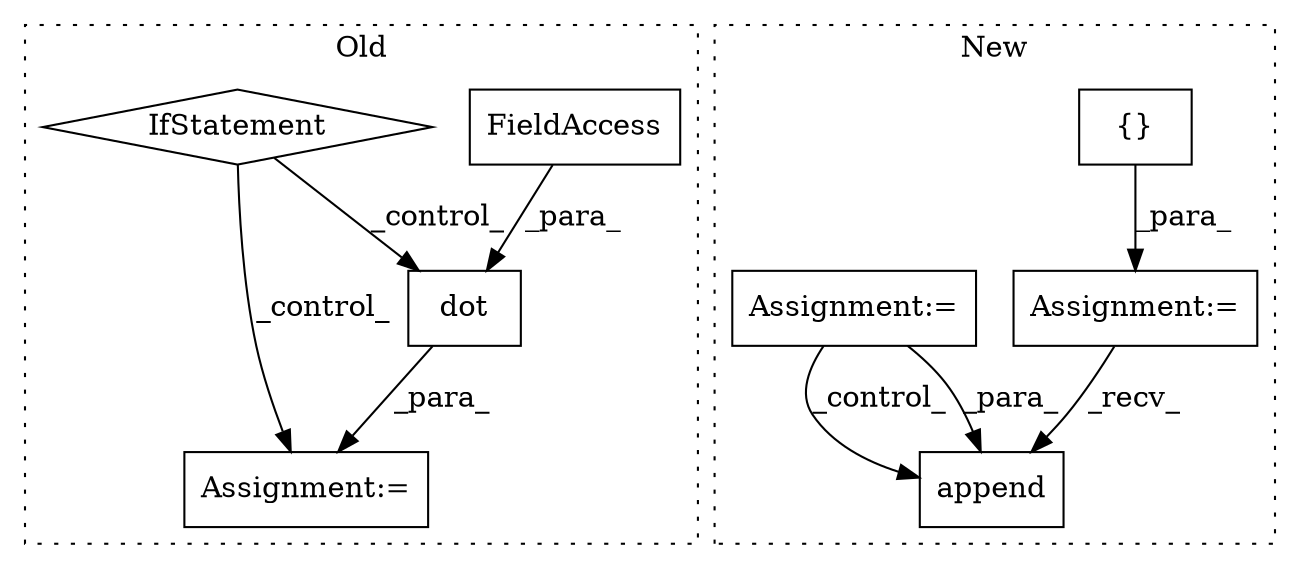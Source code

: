 digraph G {
subgraph cluster0 {
1 [label="dot" a="32" s="2867,2889" l="4,1" shape="box"];
4 [label="Assignment:=" a="7" s="3117" l="1" shape="box"];
7 [label="FieldAccess" a="22" s="2878" l="11" shape="box"];
8 [label="IfStatement" a="25" s="2750,2774" l="4,2" shape="diamond"];
label = "Old";
style="dotted";
}
subgraph cluster1 {
2 [label="append" a="32" s="4118,4130" l="7,1" shape="box"];
3 [label="{}" a="4" s="3914" l="2" shape="box"];
5 [label="Assignment:=" a="7" s="3819" l="6" shape="box"];
6 [label="Assignment:=" a="7" s="3900" l="1" shape="box"];
label = "New";
style="dotted";
}
1 -> 4 [label="_para_"];
3 -> 6 [label="_para_"];
5 -> 2 [label="_control_"];
5 -> 2 [label="_para_"];
6 -> 2 [label="_recv_"];
7 -> 1 [label="_para_"];
8 -> 1 [label="_control_"];
8 -> 4 [label="_control_"];
}